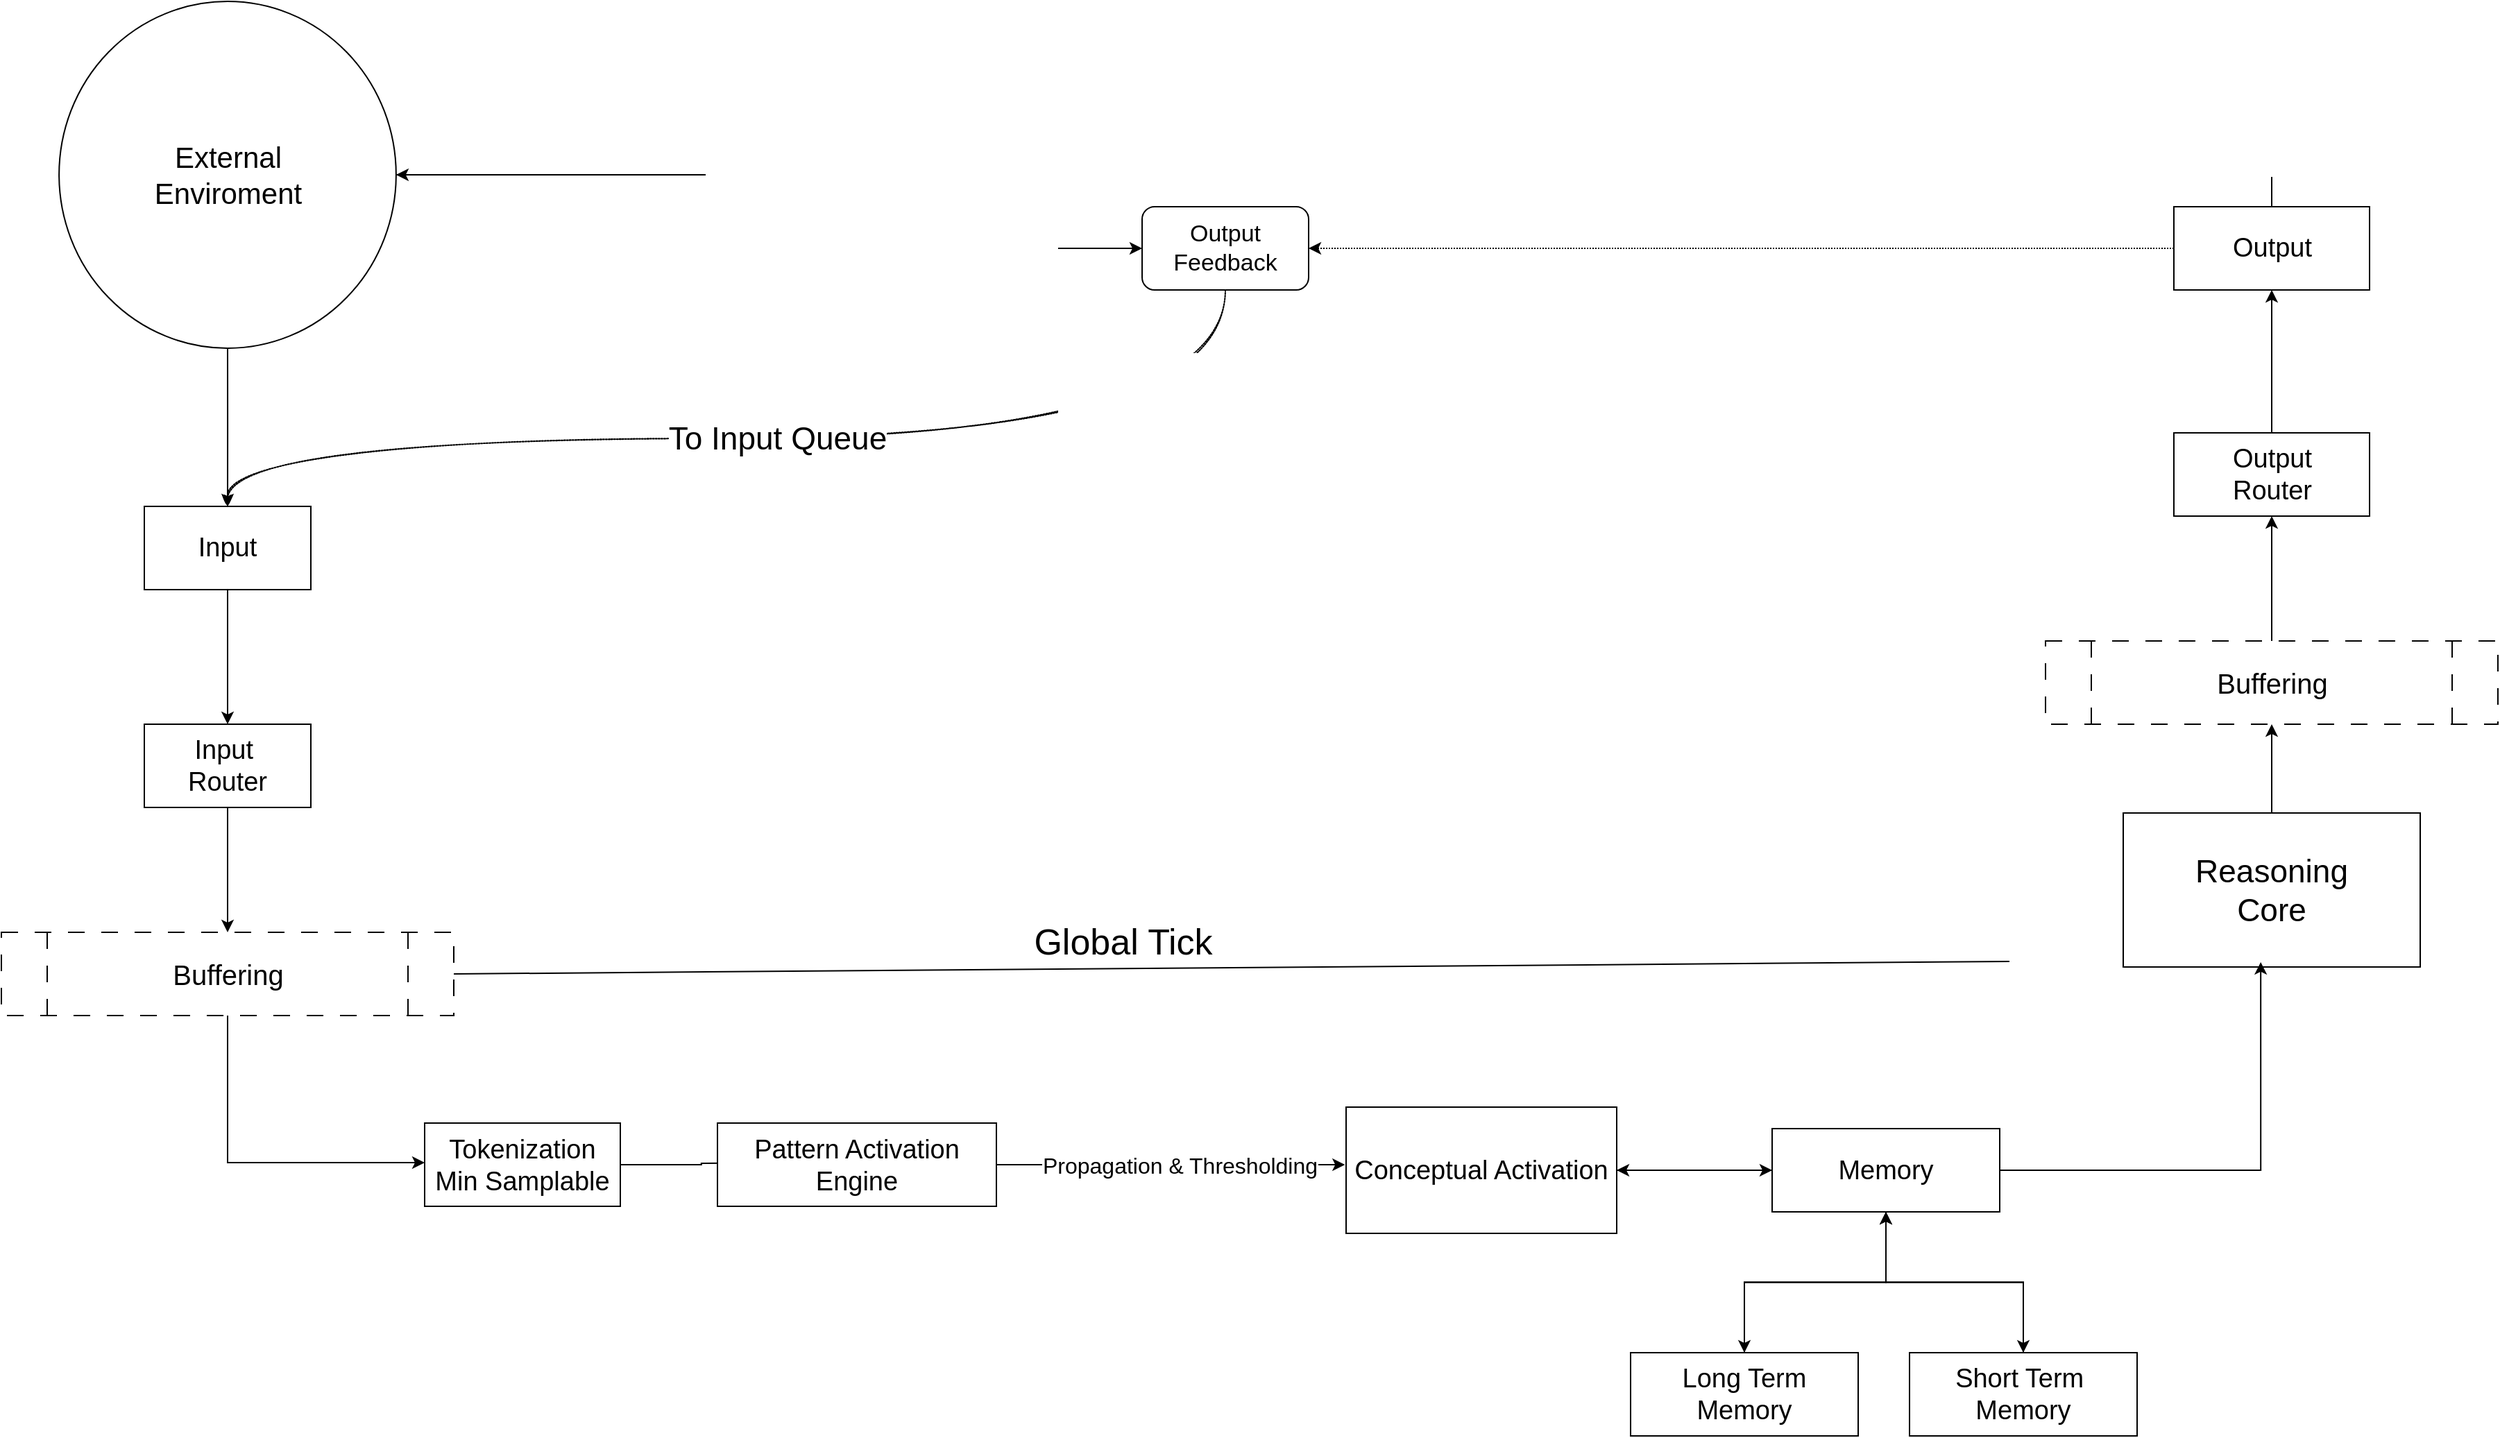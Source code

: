 <mxfile version="27.0.9">
  <diagram name="brainstorming" id="template1">
    <mxGraphModel dx="3637" dy="2001" grid="0" gridSize="10" guides="1" tooltips="1" connect="1" arrows="1" fold="1" page="0" pageScale="1" pageWidth="827" pageHeight="1169" math="0" shadow="0">
      <root>
        <mxCell id="0" />
        <mxCell id="1" parent="0" />
        <mxCell id="VjkbqYnymtKGWMGeHRP4-19" style="edgeStyle=orthogonalEdgeStyle;rounded=0;orthogonalLoop=1;jettySize=auto;html=1;" parent="1" source="VjkbqYnymtKGWMGeHRP4-3" target="VjkbqYnymtKGWMGeHRP4-5" edge="1">
          <mxGeometry relative="1" as="geometry" />
        </mxCell>
        <mxCell id="-YO4hmXOkEtjG9AzswSq-33" style="edgeStyle=orthogonalEdgeStyle;rounded=0;orthogonalLoop=1;jettySize=auto;html=1;" edge="1" parent="1" source="VjkbqYnymtKGWMGeHRP4-3" target="-YO4hmXOkEtjG9AzswSq-27">
          <mxGeometry relative="1" as="geometry" />
        </mxCell>
        <mxCell id="VjkbqYnymtKGWMGeHRP4-3" value="&lt;font style=&quot;font-size: 21px;&quot;&gt;External&lt;/font&gt;&lt;div&gt;&lt;font style=&quot;font-size: 21px;&quot;&gt;Enviroment&lt;/font&gt;&lt;/div&gt;" style="ellipse;whiteSpace=wrap;html=1;gradientColor=none;shadow=0;aspect=fixed;flipH=1;flipV=1;" parent="1" vertex="1">
          <mxGeometry x="-1266.43" y="-702" width="242.86" height="250" as="geometry" />
        </mxCell>
        <mxCell id="VjkbqYnymtKGWMGeHRP4-20" style="edgeStyle=orthogonalEdgeStyle;rounded=0;orthogonalLoop=1;jettySize=auto;html=1;" parent="1" source="VjkbqYnymtKGWMGeHRP4-5" target="VjkbqYnymtKGWMGeHRP4-7" edge="1">
          <mxGeometry relative="1" as="geometry" />
        </mxCell>
        <mxCell id="VjkbqYnymtKGWMGeHRP4-5" value="&lt;font style=&quot;font-size: 19px;&quot;&gt;Input&lt;/font&gt;" style="rounded=0;whiteSpace=wrap;html=1;" parent="1" vertex="1">
          <mxGeometry x="-1205" y="-338" width="120" height="60" as="geometry" />
        </mxCell>
        <mxCell id="VjkbqYnymtKGWMGeHRP4-21" style="edgeStyle=orthogonalEdgeStyle;rounded=0;orthogonalLoop=1;jettySize=auto;html=1;" parent="1" source="VjkbqYnymtKGWMGeHRP4-7" target="VjkbqYnymtKGWMGeHRP4-14" edge="1">
          <mxGeometry relative="1" as="geometry" />
        </mxCell>
        <mxCell id="VjkbqYnymtKGWMGeHRP4-7" value="&lt;div&gt;&lt;font style=&quot;font-size: 19px;&quot;&gt;&lt;br&gt;&lt;/font&gt;&lt;/div&gt;&lt;font style=&quot;font-size: 19px;&quot;&gt;Input&amp;nbsp;&lt;/font&gt;&lt;div&gt;&lt;font style=&quot;font-size: 19px;&quot;&gt;Router&lt;/font&gt;&lt;div&gt;&lt;font style=&quot;font-size: 19px;&quot;&gt;&lt;br&gt;&lt;/font&gt;&lt;/div&gt;&lt;/div&gt;" style="rounded=0;whiteSpace=wrap;html=1;" parent="1" vertex="1">
          <mxGeometry x="-1205" y="-181" width="120" height="60" as="geometry" />
        </mxCell>
        <mxCell id="VjkbqYnymtKGWMGeHRP4-23" style="edgeStyle=orthogonalEdgeStyle;rounded=0;orthogonalLoop=1;jettySize=auto;html=1;" parent="1" source="VjkbqYnymtKGWMGeHRP4-14" target="VjkbqYnymtKGWMGeHRP4-16" edge="1">
          <mxGeometry relative="1" as="geometry">
            <Array as="points">
              <mxPoint x="-1145.43" y="135" />
            </Array>
          </mxGeometry>
        </mxCell>
        <mxCell id="VjkbqYnymtKGWMGeHRP4-14" value="&lt;font style=&quot;font-size: 20px;&quot;&gt;Buffering&lt;/font&gt;" style="shape=process;whiteSpace=wrap;html=1;backgroundOutline=1;dashed=1;dashPattern=12 12;" parent="1" vertex="1">
          <mxGeometry x="-1308" y="-31" width="326" height="60" as="geometry" />
        </mxCell>
        <mxCell id="VjkbqYnymtKGWMGeHRP4-25" style="edgeStyle=orthogonalEdgeStyle;rounded=0;orthogonalLoop=1;jettySize=auto;html=1;" parent="1" source="VjkbqYnymtKGWMGeHRP4-16" edge="1">
          <mxGeometry relative="1" as="geometry">
            <mxPoint x="-745.18" y="135.0" as="targetPoint" />
          </mxGeometry>
        </mxCell>
        <mxCell id="VjkbqYnymtKGWMGeHRP4-16" value="&lt;span style=&quot;font-size: 19px;&quot;&gt;Tokenization&lt;/span&gt;&lt;div&gt;&lt;span style=&quot;font-size: 19px;&quot;&gt;Min Samplable&lt;/span&gt;&lt;/div&gt;" style="rounded=0;whiteSpace=wrap;html=1;" parent="1" vertex="1">
          <mxGeometry x="-1003.0" y="106.5" width="141" height="60" as="geometry" />
        </mxCell>
        <mxCell id="-YO4hmXOkEtjG9AzswSq-23" style="edgeStyle=orthogonalEdgeStyle;rounded=0;orthogonalLoop=1;jettySize=auto;html=1;" edge="1" parent="1" source="-YO4hmXOkEtjG9AzswSq-2" target="-YO4hmXOkEtjG9AzswSq-22">
          <mxGeometry relative="1" as="geometry" />
        </mxCell>
        <mxCell id="-YO4hmXOkEtjG9AzswSq-2" value="&lt;font style=&quot;font-size: 23px;&quot;&gt;Reasoning&lt;/font&gt;&lt;div&gt;&lt;font style=&quot;font-size: 23px;&quot;&gt;Core&lt;/font&gt;&lt;/div&gt;" style="rounded=0;whiteSpace=wrap;html=1;" vertex="1" parent="1">
          <mxGeometry x="221" y="-117" width="214" height="111" as="geometry" />
        </mxCell>
        <mxCell id="-YO4hmXOkEtjG9AzswSq-26" style="edgeStyle=orthogonalEdgeStyle;rounded=0;orthogonalLoop=1;jettySize=auto;html=1;" edge="1" parent="1" source="-YO4hmXOkEtjG9AzswSq-3" target="VjkbqYnymtKGWMGeHRP4-3">
          <mxGeometry relative="1" as="geometry">
            <Array as="points">
              <mxPoint x="328" y="-577" />
            </Array>
          </mxGeometry>
        </mxCell>
        <mxCell id="-YO4hmXOkEtjG9AzswSq-28" style="edgeStyle=orthogonalEdgeStyle;rounded=0;orthogonalLoop=1;jettySize=auto;html=1;dashed=1;dashPattern=1 1;" edge="1" parent="1" source="-YO4hmXOkEtjG9AzswSq-3" target="-YO4hmXOkEtjG9AzswSq-27">
          <mxGeometry relative="1" as="geometry" />
        </mxCell>
        <mxCell id="-YO4hmXOkEtjG9AzswSq-3" value="&lt;span style=&quot;font-size: 19px;&quot;&gt;Output&lt;/span&gt;" style="rounded=0;whiteSpace=wrap;html=1;" vertex="1" parent="1">
          <mxGeometry x="257.5" y="-554" width="141" height="60" as="geometry" />
        </mxCell>
        <mxCell id="-YO4hmXOkEtjG9AzswSq-25" style="edgeStyle=orthogonalEdgeStyle;rounded=0;orthogonalLoop=1;jettySize=auto;html=1;entryX=0.5;entryY=1;entryDx=0;entryDy=0;" edge="1" parent="1" source="-YO4hmXOkEtjG9AzswSq-4" target="-YO4hmXOkEtjG9AzswSq-3">
          <mxGeometry relative="1" as="geometry" />
        </mxCell>
        <mxCell id="-YO4hmXOkEtjG9AzswSq-4" value="&lt;span style=&quot;font-size: 19px;&quot;&gt;Output&lt;/span&gt;&lt;div&gt;&lt;span style=&quot;font-size: 19px;&quot;&gt;Router&lt;/span&gt;&lt;/div&gt;" style="rounded=0;whiteSpace=wrap;html=1;" vertex="1" parent="1">
          <mxGeometry x="257.5" y="-391" width="141" height="60" as="geometry" />
        </mxCell>
        <mxCell id="-YO4hmXOkEtjG9AzswSq-5" value="" style="endArrow=none;html=1;rounded=0;entryX=1;entryY=0.5;entryDx=0;entryDy=0;" edge="1" parent="1" target="VjkbqYnymtKGWMGeHRP4-14">
          <mxGeometry width="50" height="50" relative="1" as="geometry">
            <mxPoint x="139" y="-10" as="sourcePoint" />
            <mxPoint x="-285" y="-158" as="targetPoint" />
          </mxGeometry>
        </mxCell>
        <mxCell id="-YO4hmXOkEtjG9AzswSq-6" value="&lt;font style=&quot;font-size: 26px;&quot;&gt;Global Tick&lt;/font&gt;" style="text;html=1;align=center;verticalAlign=middle;resizable=0;points=[];autosize=1;strokeColor=none;fillColor=none;" vertex="1" parent="1">
          <mxGeometry x="-574" y="-46" width="147" height="43" as="geometry" />
        </mxCell>
        <mxCell id="-YO4hmXOkEtjG9AzswSq-19" style="edgeStyle=orthogonalEdgeStyle;rounded=0;orthogonalLoop=1;jettySize=auto;html=1;strokeWidth=1;" edge="1" parent="1" source="-YO4hmXOkEtjG9AzswSq-7">
          <mxGeometry relative="1" as="geometry">
            <mxPoint x="-339.857" y="136.5" as="targetPoint" />
          </mxGeometry>
        </mxCell>
        <mxCell id="-YO4hmXOkEtjG9AzswSq-20" value="Propagation &amp;amp; Thresholding" style="edgeLabel;html=1;align=center;verticalAlign=middle;resizable=0;points=[];fontSize=16;" vertex="1" connectable="0" parent="-YO4hmXOkEtjG9AzswSq-19">
          <mxGeometry x="-0.003" y="5" relative="1" as="geometry">
            <mxPoint x="1" as="offset" />
          </mxGeometry>
        </mxCell>
        <mxCell id="-YO4hmXOkEtjG9AzswSq-7" value="&lt;span style=&quot;font-size: 19px;&quot;&gt;Pattern Activation Engine&lt;/span&gt;" style="rounded=0;whiteSpace=wrap;html=1;" vertex="1" parent="1">
          <mxGeometry x="-792" y="106.5" width="201" height="60" as="geometry" />
        </mxCell>
        <mxCell id="-YO4hmXOkEtjG9AzswSq-13" style="edgeStyle=orthogonalEdgeStyle;rounded=0;orthogonalLoop=1;jettySize=auto;html=1;" edge="1" parent="1" source="-YO4hmXOkEtjG9AzswSq-8" target="-YO4hmXOkEtjG9AzswSq-11">
          <mxGeometry relative="1" as="geometry" />
        </mxCell>
        <mxCell id="-YO4hmXOkEtjG9AzswSq-14" style="edgeStyle=orthogonalEdgeStyle;rounded=0;orthogonalLoop=1;jettySize=auto;html=1;" edge="1" parent="1" source="-YO4hmXOkEtjG9AzswSq-8" target="-YO4hmXOkEtjG9AzswSq-9">
          <mxGeometry relative="1" as="geometry" />
        </mxCell>
        <mxCell id="-YO4hmXOkEtjG9AzswSq-15" style="edgeStyle=orthogonalEdgeStyle;rounded=0;orthogonalLoop=1;jettySize=auto;html=1;" edge="1" parent="1" source="-YO4hmXOkEtjG9AzswSq-8" target="-YO4hmXOkEtjG9AzswSq-10">
          <mxGeometry relative="1" as="geometry" />
        </mxCell>
        <mxCell id="-YO4hmXOkEtjG9AzswSq-8" value="&lt;span style=&quot;font-size: 19px;&quot;&gt;Memory&lt;/span&gt;" style="rounded=0;whiteSpace=wrap;html=1;" vertex="1" parent="1">
          <mxGeometry x="-32" y="110.5" width="164" height="60" as="geometry" />
        </mxCell>
        <mxCell id="-YO4hmXOkEtjG9AzswSq-17" style="edgeStyle=orthogonalEdgeStyle;rounded=0;orthogonalLoop=1;jettySize=auto;html=1;" edge="1" parent="1" source="-YO4hmXOkEtjG9AzswSq-9" target="-YO4hmXOkEtjG9AzswSq-8">
          <mxGeometry relative="1" as="geometry" />
        </mxCell>
        <mxCell id="-YO4hmXOkEtjG9AzswSq-9" value="&lt;span style=&quot;font-size: 19px;&quot;&gt;Long Term Memory&lt;/span&gt;" style="rounded=0;whiteSpace=wrap;html=1;" vertex="1" parent="1">
          <mxGeometry x="-134" y="272" width="164" height="60" as="geometry" />
        </mxCell>
        <mxCell id="-YO4hmXOkEtjG9AzswSq-16" style="edgeStyle=orthogonalEdgeStyle;rounded=0;orthogonalLoop=1;jettySize=auto;html=1;" edge="1" parent="1" source="-YO4hmXOkEtjG9AzswSq-10" target="-YO4hmXOkEtjG9AzswSq-8">
          <mxGeometry relative="1" as="geometry" />
        </mxCell>
        <mxCell id="-YO4hmXOkEtjG9AzswSq-10" value="&lt;span style=&quot;font-size: 19px;&quot;&gt;Short Term&amp;nbsp;&lt;/span&gt;&lt;div&gt;&lt;span style=&quot;font-size: 19px;&quot;&gt;Memory&lt;/span&gt;&lt;/div&gt;" style="rounded=0;whiteSpace=wrap;html=1;" vertex="1" parent="1">
          <mxGeometry x="67" y="272" width="164" height="60" as="geometry" />
        </mxCell>
        <mxCell id="-YO4hmXOkEtjG9AzswSq-12" style="edgeStyle=orthogonalEdgeStyle;rounded=0;orthogonalLoop=1;jettySize=auto;html=1;" edge="1" parent="1" source="-YO4hmXOkEtjG9AzswSq-11" target="-YO4hmXOkEtjG9AzswSq-8">
          <mxGeometry relative="1" as="geometry" />
        </mxCell>
        <mxCell id="-YO4hmXOkEtjG9AzswSq-11" value="&lt;span style=&quot;font-size: 19px;&quot;&gt;Conceptual Activation&lt;/span&gt;" style="rounded=0;whiteSpace=wrap;html=1;" vertex="1" parent="1">
          <mxGeometry x="-339" y="95" width="195" height="91" as="geometry" />
        </mxCell>
        <mxCell id="-YO4hmXOkEtjG9AzswSq-21" style="edgeStyle=orthogonalEdgeStyle;rounded=0;orthogonalLoop=1;jettySize=auto;html=1;entryX=0.463;entryY=0.968;entryDx=0;entryDy=0;entryPerimeter=0;" edge="1" parent="1" source="-YO4hmXOkEtjG9AzswSq-8" target="-YO4hmXOkEtjG9AzswSq-2">
          <mxGeometry relative="1" as="geometry" />
        </mxCell>
        <mxCell id="-YO4hmXOkEtjG9AzswSq-24" style="edgeStyle=orthogonalEdgeStyle;rounded=0;orthogonalLoop=1;jettySize=auto;html=1;" edge="1" parent="1" source="-YO4hmXOkEtjG9AzswSq-22" target="-YO4hmXOkEtjG9AzswSq-4">
          <mxGeometry relative="1" as="geometry" />
        </mxCell>
        <mxCell id="-YO4hmXOkEtjG9AzswSq-22" value="&lt;font style=&quot;font-size: 20px;&quot;&gt;Buffering&lt;/font&gt;" style="shape=process;whiteSpace=wrap;html=1;backgroundOutline=1;dashed=1;dashPattern=12 12;" vertex="1" parent="1">
          <mxGeometry x="165" y="-241" width="326" height="60" as="geometry" />
        </mxCell>
        <mxCell id="-YO4hmXOkEtjG9AzswSq-31" style="edgeStyle=orthogonalEdgeStyle;rounded=0;orthogonalLoop=1;jettySize=auto;html=1;dashed=1;dashPattern=1 1;sketch=1;curveFitting=1;jiggle=2;curved=1;" edge="1" parent="1" source="-YO4hmXOkEtjG9AzswSq-27" target="VjkbqYnymtKGWMGeHRP4-5">
          <mxGeometry relative="1" as="geometry">
            <Array as="points">
              <mxPoint x="-426" y="-387" />
              <mxPoint x="-1145" y="-387" />
            </Array>
          </mxGeometry>
        </mxCell>
        <mxCell id="-YO4hmXOkEtjG9AzswSq-32" value="To Input Queue" style="edgeLabel;html=1;align=center;verticalAlign=middle;resizable=0;points=[];fontSize=23;" vertex="1" connectable="0" parent="-YO4hmXOkEtjG9AzswSq-31">
          <mxGeometry x="-0.015" relative="1" as="geometry">
            <mxPoint x="1" as="offset" />
          </mxGeometry>
        </mxCell>
        <mxCell id="-YO4hmXOkEtjG9AzswSq-27" value="&lt;font style=&quot;font-size: 17px;&quot;&gt;Output&lt;/font&gt;&lt;div&gt;&lt;font style=&quot;font-size: 17px;&quot;&gt;Feedback&lt;/font&gt;&lt;/div&gt;" style="rounded=1;whiteSpace=wrap;html=1;" vertex="1" parent="1">
          <mxGeometry x="-486" y="-554" width="120" height="60" as="geometry" />
        </mxCell>
      </root>
    </mxGraphModel>
  </diagram>
</mxfile>

